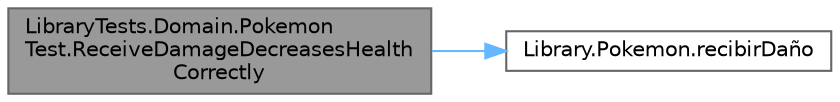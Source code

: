 digraph "LibraryTests.Domain.PokemonTest.ReceiveDamageDecreasesHealthCorrectly"
{
 // INTERACTIVE_SVG=YES
 // LATEX_PDF_SIZE
  bgcolor="transparent";
  edge [fontname=Helvetica,fontsize=10,labelfontname=Helvetica,labelfontsize=10];
  node [fontname=Helvetica,fontsize=10,shape=box,height=0.2,width=0.4];
  rankdir="LR";
  Node1 [id="Node000001",label="LibraryTests.Domain.Pokemon\lTest.ReceiveDamageDecreasesHealth\lCorrectly",height=0.2,width=0.4,color="gray40", fillcolor="grey60", style="filled", fontcolor="black",tooltip="Prueba para verificar que un Pokémon reciba daño correctamente."];
  Node1 -> Node2 [id="edge1_Node000001_Node000002",color="steelblue1",style="solid",tooltip=" "];
  Node2 [id="Node000002",label="Library.Pokemon.recibirDaño",height=0.2,width=0.4,color="grey40", fillcolor="white", style="filled",URL="$classLibrary_1_1Pokemon.html#a340898d05c57d50f0e91a5b16002b697",tooltip="Método que permite al Pokémon recibir un cierto daño."];
}
